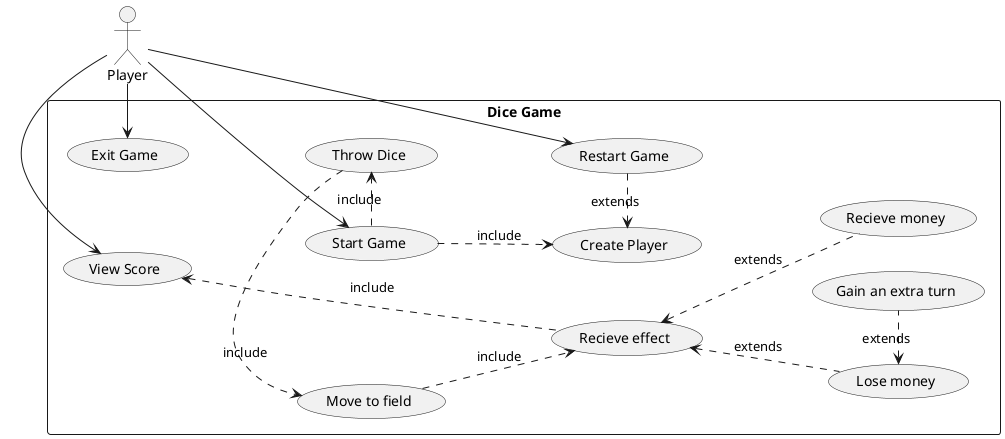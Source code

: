 @startuml UseCaseDiagram
left to right direction
actor "Player" as p
rectangle "Dice Game" {
  usecase "Start Game" as UC1
  usecase "Create Player" as UC2
  usecase "Throw Dice" as UC3
  usecase "Move to field" as UC4
  usecase "Recieve effect" as UC5
  usecase "Lose money" as UC6
  usecase "Recieve money" as UC7
  usecase "Gain an extra turn" as UC8
  usecase "View Score" as UC9
  usecase "Restart Game" as UC10
  usecase "Exit Game" as UC11
}
p -> UC1
UC1 ..> UC2 : include
UC1 .> UC3 : include
UC3 .> UC4 : include
UC4 ..> UC5 : include
UC5 <.. UC7 : extends
UC5 <.. UC6 : extends
UC6 <. UC8 : extends
p -> UC9
UC9 <... UC5 : include
p -> UC10
UC10 .> UC2 : extends
p -> UC11
@enduml